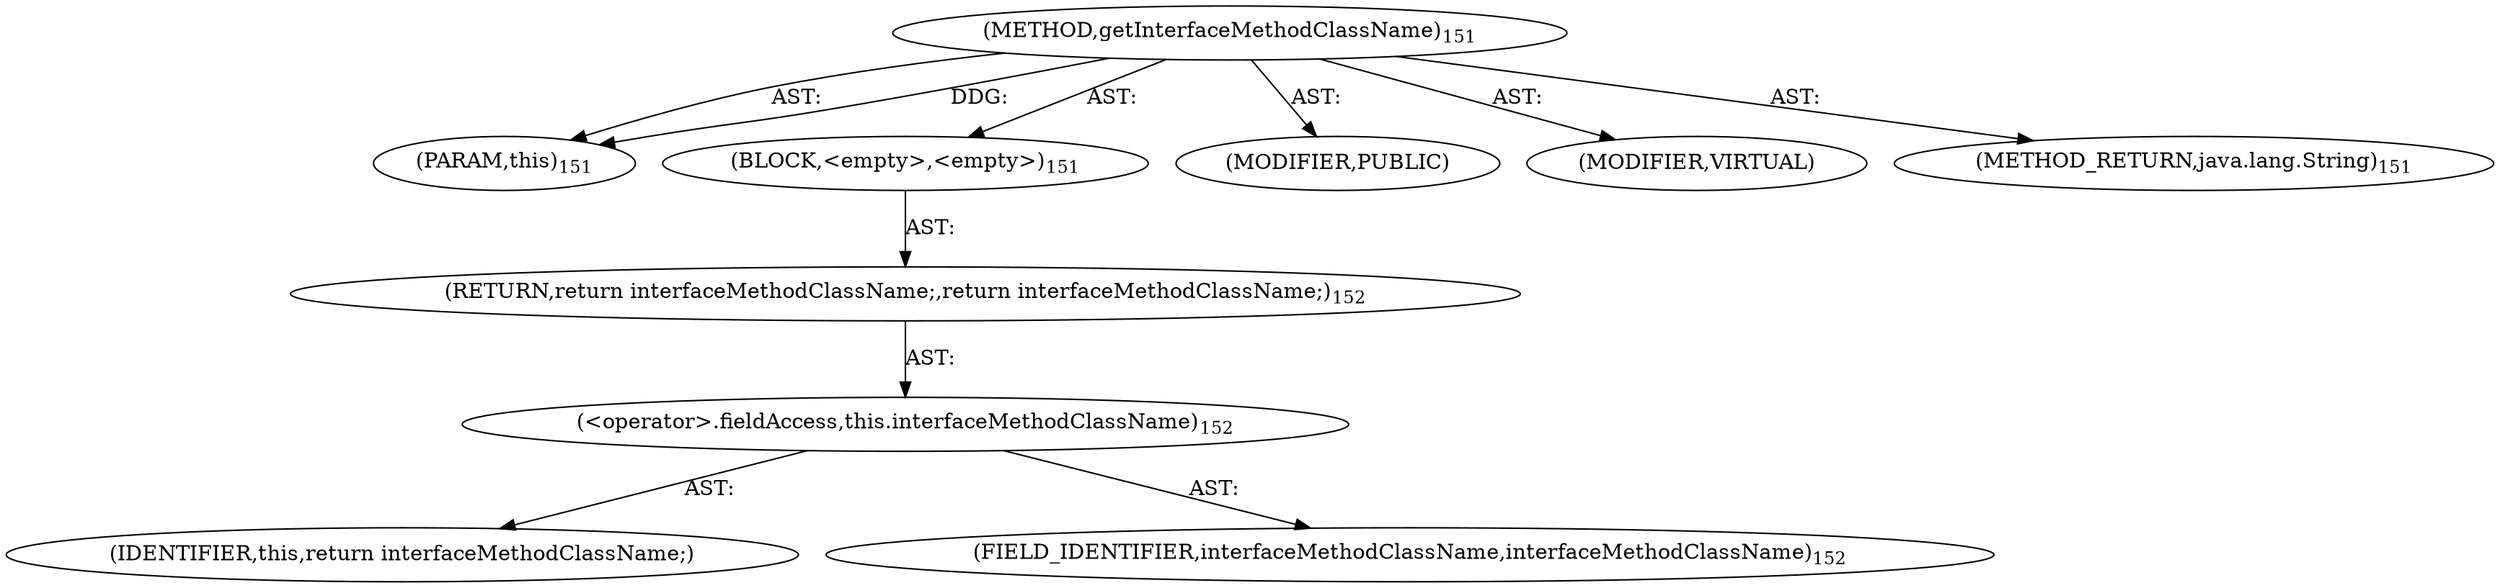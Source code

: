 digraph "getInterfaceMethodClassName" {  
"111669149700" [label = <(METHOD,getInterfaceMethodClassName)<SUB>151</SUB>> ]
"115964116998" [label = <(PARAM,this)<SUB>151</SUB>> ]
"25769803782" [label = <(BLOCK,&lt;empty&gt;,&lt;empty&gt;)<SUB>151</SUB>> ]
"146028888065" [label = <(RETURN,return interfaceMethodClassName;,return interfaceMethodClassName;)<SUB>152</SUB>> ]
"30064771115" [label = <(&lt;operator&gt;.fieldAccess,this.interfaceMethodClassName)<SUB>152</SUB>> ]
"68719476769" [label = <(IDENTIFIER,this,return interfaceMethodClassName;)> ]
"55834574860" [label = <(FIELD_IDENTIFIER,interfaceMethodClassName,interfaceMethodClassName)<SUB>152</SUB>> ]
"133143986189" [label = <(MODIFIER,PUBLIC)> ]
"133143986190" [label = <(MODIFIER,VIRTUAL)> ]
"128849018884" [label = <(METHOD_RETURN,java.lang.String)<SUB>151</SUB>> ]
  "111669149700" -> "115964116998"  [ label = "AST: "] 
  "111669149700" -> "25769803782"  [ label = "AST: "] 
  "111669149700" -> "133143986189"  [ label = "AST: "] 
  "111669149700" -> "133143986190"  [ label = "AST: "] 
  "111669149700" -> "128849018884"  [ label = "AST: "] 
  "25769803782" -> "146028888065"  [ label = "AST: "] 
  "146028888065" -> "30064771115"  [ label = "AST: "] 
  "30064771115" -> "68719476769"  [ label = "AST: "] 
  "30064771115" -> "55834574860"  [ label = "AST: "] 
  "111669149700" -> "115964116998"  [ label = "DDG: "] 
}
